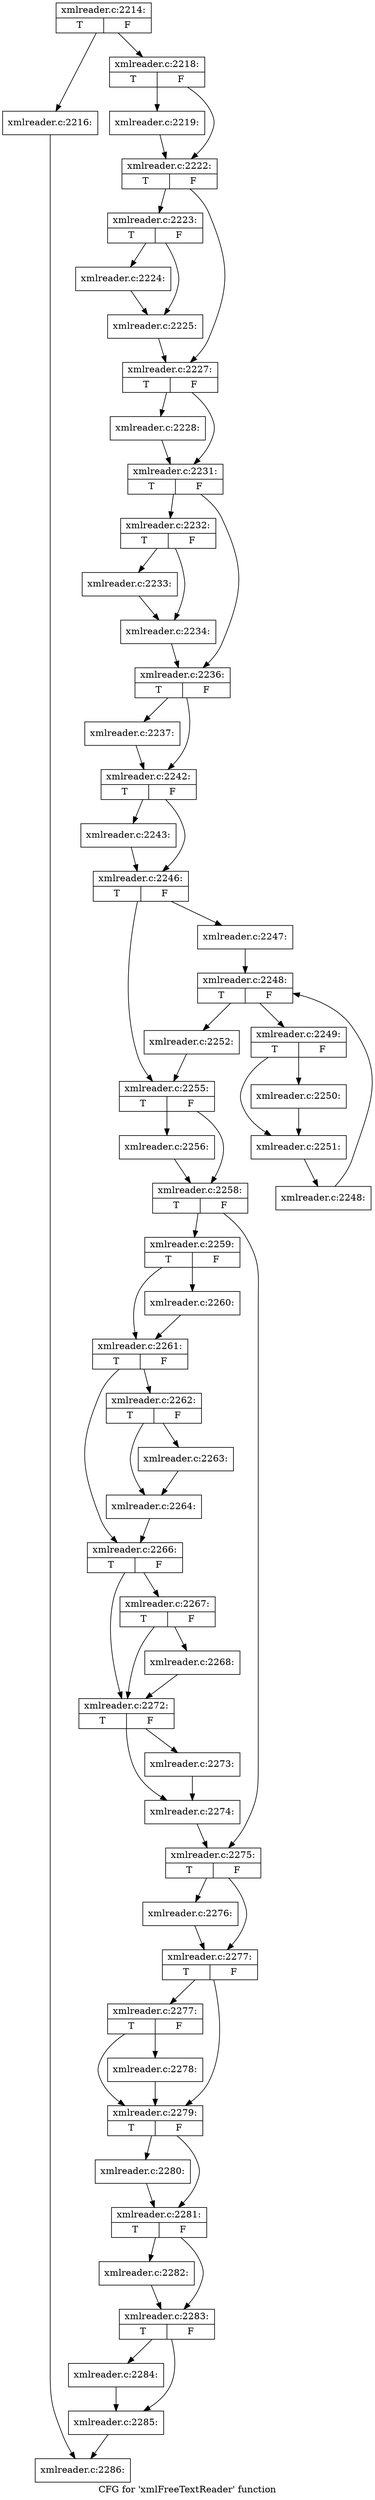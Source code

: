 digraph "CFG for 'xmlFreeTextReader' function" {
	label="CFG for 'xmlFreeTextReader' function";

	Node0x47161f0 [shape=record,label="{xmlreader.c:2214:|{<s0>T|<s1>F}}"];
	Node0x47161f0 -> Node0x4471dc0;
	Node0x47161f0 -> Node0x4471900;
	Node0x4471dc0 [shape=record,label="{xmlreader.c:2216:}"];
	Node0x4471dc0 -> Node0x4716080;
	Node0x4471900 [shape=record,label="{xmlreader.c:2218:|{<s0>T|<s1>F}}"];
	Node0x4471900 -> Node0x4713650;
	Node0x4471900 -> Node0x4471b40;
	Node0x4713650 [shape=record,label="{xmlreader.c:2219:}"];
	Node0x4713650 -> Node0x4471b40;
	Node0x4471b40 [shape=record,label="{xmlreader.c:2222:|{<s0>T|<s1>F}}"];
	Node0x4471b40 -> Node0x4720b80;
	Node0x4471b40 -> Node0x4721110;
	Node0x4720b80 [shape=record,label="{xmlreader.c:2223:|{<s0>T|<s1>F}}"];
	Node0x4720b80 -> Node0x4721480;
	Node0x4720b80 -> Node0x4721430;
	Node0x4721430 [shape=record,label="{xmlreader.c:2224:}"];
	Node0x4721430 -> Node0x4721480;
	Node0x4721480 [shape=record,label="{xmlreader.c:2225:}"];
	Node0x4721480 -> Node0x4721110;
	Node0x4721110 [shape=record,label="{xmlreader.c:2227:|{<s0>T|<s1>F}}"];
	Node0x4721110 -> Node0x4721b70;
	Node0x4721110 -> Node0x47221c0;
	Node0x4721b70 [shape=record,label="{xmlreader.c:2228:}"];
	Node0x4721b70 -> Node0x47221c0;
	Node0x47221c0 [shape=record,label="{xmlreader.c:2231:|{<s0>T|<s1>F}}"];
	Node0x47221c0 -> Node0x47228e0;
	Node0x47221c0 -> Node0x4722e30;
	Node0x47228e0 [shape=record,label="{xmlreader.c:2232:|{<s0>T|<s1>F}}"];
	Node0x47228e0 -> Node0x47231a0;
	Node0x47228e0 -> Node0x4723150;
	Node0x4723150 [shape=record,label="{xmlreader.c:2233:}"];
	Node0x4723150 -> Node0x47231a0;
	Node0x47231a0 [shape=record,label="{xmlreader.c:2234:}"];
	Node0x47231a0 -> Node0x4722e30;
	Node0x4722e30 [shape=record,label="{xmlreader.c:2236:|{<s0>T|<s1>F}}"];
	Node0x4722e30 -> Node0x4723860;
	Node0x4722e30 -> Node0x4723eb0;
	Node0x4723860 [shape=record,label="{xmlreader.c:2237:}"];
	Node0x4723860 -> Node0x4723eb0;
	Node0x4723eb0 [shape=record,label="{xmlreader.c:2242:|{<s0>T|<s1>F}}"];
	Node0x4723eb0 -> Node0x47245d0;
	Node0x4723eb0 -> Node0x4724b20;
	Node0x47245d0 [shape=record,label="{xmlreader.c:2243:}"];
	Node0x47245d0 -> Node0x4724b20;
	Node0x4724b20 [shape=record,label="{xmlreader.c:2246:|{<s0>T|<s1>F}}"];
	Node0x4724b20 -> Node0x47251b0;
	Node0x4724b20 -> Node0x4725500;
	Node0x47251b0 [shape=record,label="{xmlreader.c:2247:}"];
	Node0x47251b0 -> Node0x4725b00;
	Node0x4725b00 [shape=record,label="{xmlreader.c:2248:|{<s0>T|<s1>F}}"];
	Node0x4725b00 -> Node0x4725d00;
	Node0x4725b00 -> Node0x4725a30;
	Node0x4725d00 [shape=record,label="{xmlreader.c:2249:|{<s0>T|<s1>F}}"];
	Node0x4725d00 -> Node0x4726150;
	Node0x4725d00 -> Node0x47261a0;
	Node0x4726150 [shape=record,label="{xmlreader.c:2250:}"];
	Node0x4726150 -> Node0x47261a0;
	Node0x47261a0 [shape=record,label="{xmlreader.c:2251:}"];
	Node0x47261a0 -> Node0x4725cb0;
	Node0x4725cb0 [shape=record,label="{xmlreader.c:2248:}"];
	Node0x4725cb0 -> Node0x4725b00;
	Node0x4725a30 [shape=record,label="{xmlreader.c:2252:}"];
	Node0x4725a30 -> Node0x4725500;
	Node0x4725500 [shape=record,label="{xmlreader.c:2255:|{<s0>T|<s1>F}}"];
	Node0x4725500 -> Node0x4726b60;
	Node0x4725500 -> Node0x4727650;
	Node0x4726b60 [shape=record,label="{xmlreader.c:2256:}"];
	Node0x4726b60 -> Node0x4727650;
	Node0x4727650 [shape=record,label="{xmlreader.c:2258:|{<s0>T|<s1>F}}"];
	Node0x4727650 -> Node0x4727d70;
	Node0x4727650 -> Node0x4727dc0;
	Node0x4727d70 [shape=record,label="{xmlreader.c:2259:|{<s0>T|<s1>F}}"];
	Node0x4727d70 -> Node0x4728230;
	Node0x4727d70 -> Node0x4728280;
	Node0x4728230 [shape=record,label="{xmlreader.c:2260:}"];
	Node0x4728230 -> Node0x4728280;
	Node0x4728280 [shape=record,label="{xmlreader.c:2261:|{<s0>T|<s1>F}}"];
	Node0x4728280 -> Node0x4728bc0;
	Node0x4728280 -> Node0x4728c10;
	Node0x4728bc0 [shape=record,label="{xmlreader.c:2262:|{<s0>T|<s1>F}}"];
	Node0x4728bc0 -> Node0x47291b0;
	Node0x4728bc0 -> Node0x4729200;
	Node0x47291b0 [shape=record,label="{xmlreader.c:2263:}"];
	Node0x47291b0 -> Node0x4729200;
	Node0x4729200 [shape=record,label="{xmlreader.c:2264:}"];
	Node0x4729200 -> Node0x4728c10;
	Node0x4728c10 [shape=record,label="{xmlreader.c:2266:|{<s0>T|<s1>F}}"];
	Node0x4728c10 -> Node0x472b3d0;
	Node0x4728c10 -> Node0x472b380;
	Node0x472b3d0 [shape=record,label="{xmlreader.c:2267:|{<s0>T|<s1>F}}"];
	Node0x472b3d0 -> Node0x472aac0;
	Node0x472b3d0 -> Node0x472b380;
	Node0x472aac0 [shape=record,label="{xmlreader.c:2268:}"];
	Node0x472aac0 -> Node0x472b380;
	Node0x472b380 [shape=record,label="{xmlreader.c:2272:|{<s0>T|<s1>F}}"];
	Node0x472b380 -> Node0x472ce20;
	Node0x472b380 -> Node0x472ce70;
	Node0x472ce20 [shape=record,label="{xmlreader.c:2273:}"];
	Node0x472ce20 -> Node0x472ce70;
	Node0x472ce70 [shape=record,label="{xmlreader.c:2274:}"];
	Node0x472ce70 -> Node0x4727dc0;
	Node0x4727dc0 [shape=record,label="{xmlreader.c:2275:|{<s0>T|<s1>F}}"];
	Node0x4727dc0 -> Node0x472d6a0;
	Node0x4727dc0 -> Node0x472d890;
	Node0x472d6a0 [shape=record,label="{xmlreader.c:2276:}"];
	Node0x472d6a0 -> Node0x472d890;
	Node0x472d890 [shape=record,label="{xmlreader.c:2277:|{<s0>T|<s1>F}}"];
	Node0x472d890 -> Node0x472e0b0;
	Node0x472d890 -> Node0x472e060;
	Node0x472e0b0 [shape=record,label="{xmlreader.c:2277:|{<s0>T|<s1>F}}"];
	Node0x472e0b0 -> Node0x472e010;
	Node0x472e0b0 -> Node0x472e060;
	Node0x472e010 [shape=record,label="{xmlreader.c:2278:}"];
	Node0x472e010 -> Node0x472e060;
	Node0x472e060 [shape=record,label="{xmlreader.c:2279:|{<s0>T|<s1>F}}"];
	Node0x472e060 -> Node0x472ebb0;
	Node0x472e060 -> Node0x472ec00;
	Node0x472ebb0 [shape=record,label="{xmlreader.c:2280:}"];
	Node0x472ebb0 -> Node0x472ec00;
	Node0x472ec00 [shape=record,label="{xmlreader.c:2281:|{<s0>T|<s1>F}}"];
	Node0x472ec00 -> Node0x472f2f0;
	Node0x472ec00 -> Node0x472f340;
	Node0x472f2f0 [shape=record,label="{xmlreader.c:2282:}"];
	Node0x472f2f0 -> Node0x472f340;
	Node0x472f340 [shape=record,label="{xmlreader.c:2283:|{<s0>T|<s1>F}}"];
	Node0x472f340 -> Node0x472faf0;
	Node0x472f340 -> Node0x472fb40;
	Node0x472faf0 [shape=record,label="{xmlreader.c:2284:}"];
	Node0x472faf0 -> Node0x472fb40;
	Node0x472fb40 [shape=record,label="{xmlreader.c:2285:}"];
	Node0x472fb40 -> Node0x4716080;
	Node0x4716080 [shape=record,label="{xmlreader.c:2286:}"];
}
